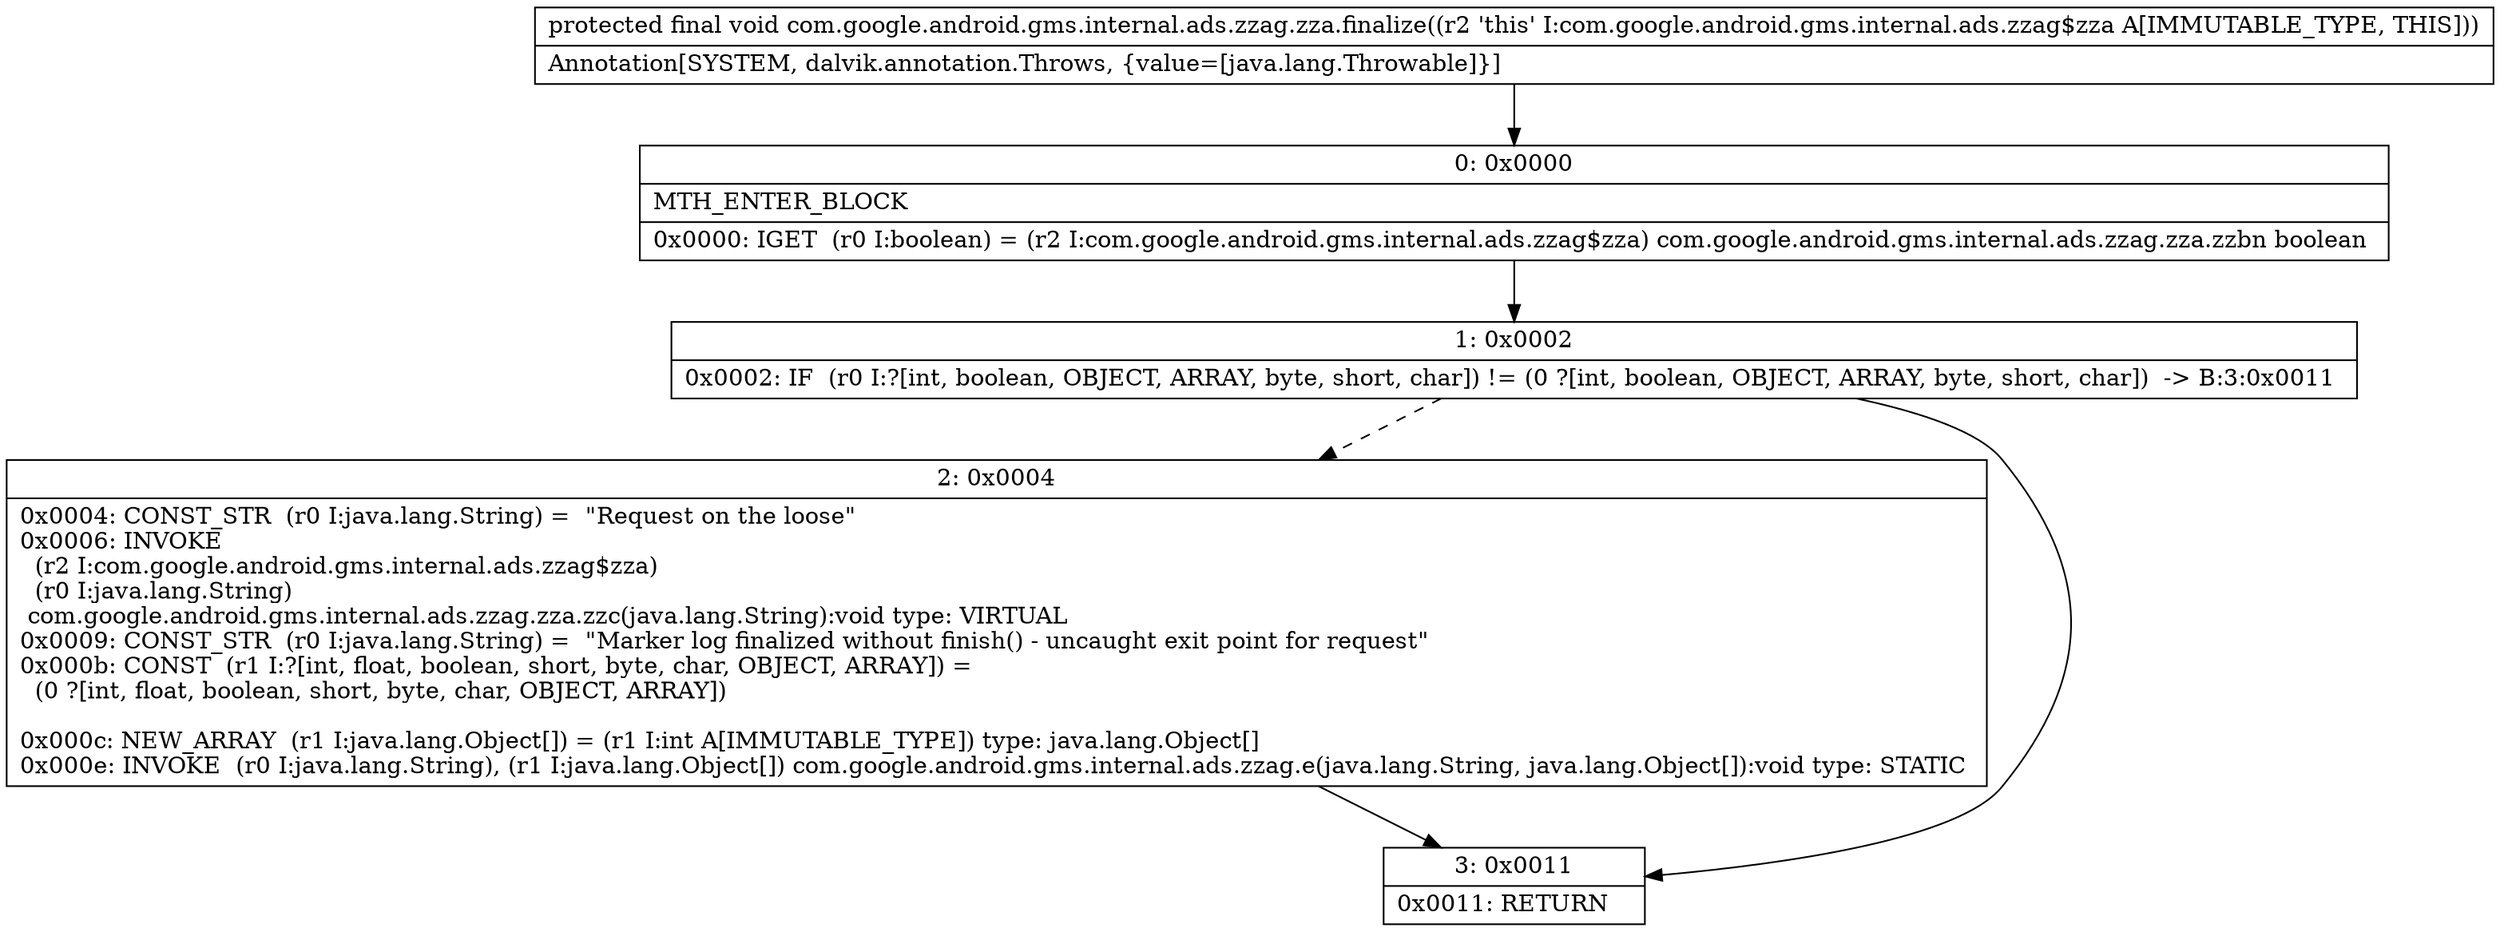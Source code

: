 digraph "CFG forcom.google.android.gms.internal.ads.zzag.zza.finalize()V" {
Node_0 [shape=record,label="{0\:\ 0x0000|MTH_ENTER_BLOCK\l|0x0000: IGET  (r0 I:boolean) = (r2 I:com.google.android.gms.internal.ads.zzag$zza) com.google.android.gms.internal.ads.zzag.zza.zzbn boolean \l}"];
Node_1 [shape=record,label="{1\:\ 0x0002|0x0002: IF  (r0 I:?[int, boolean, OBJECT, ARRAY, byte, short, char]) != (0 ?[int, boolean, OBJECT, ARRAY, byte, short, char])  \-\> B:3:0x0011 \l}"];
Node_2 [shape=record,label="{2\:\ 0x0004|0x0004: CONST_STR  (r0 I:java.lang.String) =  \"Request on the loose\" \l0x0006: INVOKE  \l  (r2 I:com.google.android.gms.internal.ads.zzag$zza)\l  (r0 I:java.lang.String)\l com.google.android.gms.internal.ads.zzag.zza.zzc(java.lang.String):void type: VIRTUAL \l0x0009: CONST_STR  (r0 I:java.lang.String) =  \"Marker log finalized without finish() \- uncaught exit point for request\" \l0x000b: CONST  (r1 I:?[int, float, boolean, short, byte, char, OBJECT, ARRAY]) = \l  (0 ?[int, float, boolean, short, byte, char, OBJECT, ARRAY])\l \l0x000c: NEW_ARRAY  (r1 I:java.lang.Object[]) = (r1 I:int A[IMMUTABLE_TYPE]) type: java.lang.Object[] \l0x000e: INVOKE  (r0 I:java.lang.String), (r1 I:java.lang.Object[]) com.google.android.gms.internal.ads.zzag.e(java.lang.String, java.lang.Object[]):void type: STATIC \l}"];
Node_3 [shape=record,label="{3\:\ 0x0011|0x0011: RETURN   \l}"];
MethodNode[shape=record,label="{protected final void com.google.android.gms.internal.ads.zzag.zza.finalize((r2 'this' I:com.google.android.gms.internal.ads.zzag$zza A[IMMUTABLE_TYPE, THIS]))  | Annotation[SYSTEM, dalvik.annotation.Throws, \{value=[java.lang.Throwable]\}]\l}"];
MethodNode -> Node_0;
Node_0 -> Node_1;
Node_1 -> Node_2[style=dashed];
Node_1 -> Node_3;
Node_2 -> Node_3;
}

